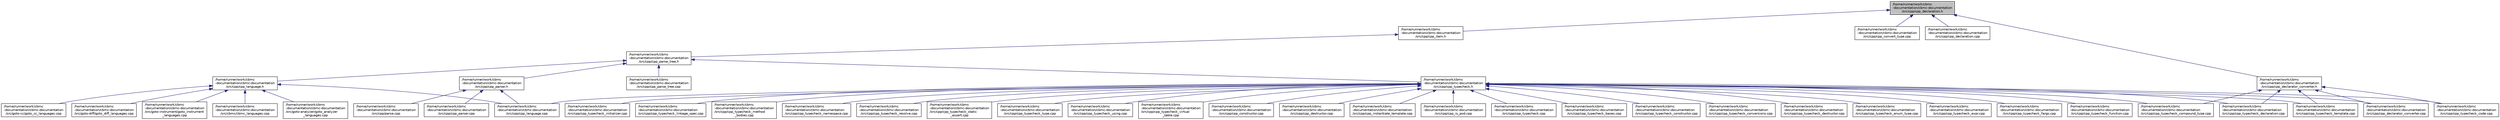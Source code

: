 digraph "/home/runner/work/cbmc-documentation/cbmc-documentation/src/cpp/cpp_declaration.h"
{
 // LATEX_PDF_SIZE
  bgcolor="transparent";
  edge [fontname="Helvetica",fontsize="10",labelfontname="Helvetica",labelfontsize="10"];
  node [fontname="Helvetica",fontsize="10",shape=record];
  Node1 [label="/home/runner/work/cbmc\l-documentation/cbmc-documentation\l/src/cpp/cpp_declaration.h",height=0.2,width=0.4,color="black", fillcolor="grey75", style="filled", fontcolor="black",tooltip=" "];
  Node1 -> Node2 [dir="back",color="midnightblue",fontsize="10",style="solid",fontname="Helvetica"];
  Node2 [label="/home/runner/work/cbmc\l-documentation/cbmc-documentation\l/src/cpp/cpp_item.h",height=0.2,width=0.4,color="black",URL="$cpp__item_8h.html",tooltip=" "];
  Node2 -> Node3 [dir="back",color="midnightblue",fontsize="10",style="solid",fontname="Helvetica"];
  Node3 [label="/home/runner/work/cbmc\l-documentation/cbmc-documentation\l/src/cpp/cpp_parse_tree.h",height=0.2,width=0.4,color="black",URL="$cpp__parse__tree_8h.html",tooltip=" "];
  Node3 -> Node4 [dir="back",color="midnightblue",fontsize="10",style="solid",fontname="Helvetica"];
  Node4 [label="/home/runner/work/cbmc\l-documentation/cbmc-documentation\l/src/cpp/cpp_typecheck.h",height=0.2,width=0.4,color="black",URL="$cpp__typecheck_8h.html",tooltip=" "];
  Node4 -> Node5 [dir="back",color="midnightblue",fontsize="10",style="solid",fontname="Helvetica"];
  Node5 [label="/home/runner/work/cbmc\l-documentation/cbmc-documentation\l/src/cpp/cpp_constructor.cpp",height=0.2,width=0.4,color="black",URL="$cpp__constructor_8cpp.html",tooltip=" "];
  Node4 -> Node6 [dir="back",color="midnightblue",fontsize="10",style="solid",fontname="Helvetica"];
  Node6 [label="/home/runner/work/cbmc\l-documentation/cbmc-documentation\l/src/cpp/cpp_declarator_converter.cpp",height=0.2,width=0.4,color="black",URL="$cpp__declarator__converter_8cpp.html",tooltip=" "];
  Node4 -> Node7 [dir="back",color="midnightblue",fontsize="10",style="solid",fontname="Helvetica"];
  Node7 [label="/home/runner/work/cbmc\l-documentation/cbmc-documentation\l/src/cpp/cpp_destructor.cpp",height=0.2,width=0.4,color="black",URL="$cpp__destructor_8cpp.html",tooltip=" "];
  Node4 -> Node8 [dir="back",color="midnightblue",fontsize="10",style="solid",fontname="Helvetica"];
  Node8 [label="/home/runner/work/cbmc\l-documentation/cbmc-documentation\l/src/cpp/cpp_instantiate_template.cpp",height=0.2,width=0.4,color="black",URL="$cpp__instantiate__template_8cpp.html",tooltip=" "];
  Node4 -> Node9 [dir="back",color="midnightblue",fontsize="10",style="solid",fontname="Helvetica"];
  Node9 [label="/home/runner/work/cbmc\l-documentation/cbmc-documentation\l/src/cpp/cpp_is_pod.cpp",height=0.2,width=0.4,color="black",URL="$cpp__is__pod_8cpp.html",tooltip=" "];
  Node4 -> Node10 [dir="back",color="midnightblue",fontsize="10",style="solid",fontname="Helvetica"];
  Node10 [label="/home/runner/work/cbmc\l-documentation/cbmc-documentation\l/src/cpp/cpp_language.cpp",height=0.2,width=0.4,color="black",URL="$cpp__language_8cpp.html",tooltip=" "];
  Node4 -> Node11 [dir="back",color="midnightblue",fontsize="10",style="solid",fontname="Helvetica"];
  Node11 [label="/home/runner/work/cbmc\l-documentation/cbmc-documentation\l/src/cpp/cpp_typecheck.cpp",height=0.2,width=0.4,color="black",URL="$cpp__typecheck_8cpp.html",tooltip=" "];
  Node4 -> Node12 [dir="back",color="midnightblue",fontsize="10",style="solid",fontname="Helvetica"];
  Node12 [label="/home/runner/work/cbmc\l-documentation/cbmc-documentation\l/src/cpp/cpp_typecheck_bases.cpp",height=0.2,width=0.4,color="black",URL="$cpp__typecheck__bases_8cpp.html",tooltip=" "];
  Node4 -> Node13 [dir="back",color="midnightblue",fontsize="10",style="solid",fontname="Helvetica"];
  Node13 [label="/home/runner/work/cbmc\l-documentation/cbmc-documentation\l/src/cpp/cpp_typecheck_code.cpp",height=0.2,width=0.4,color="black",URL="$cpp__typecheck__code_8cpp.html",tooltip=" "];
  Node4 -> Node14 [dir="back",color="midnightblue",fontsize="10",style="solid",fontname="Helvetica"];
  Node14 [label="/home/runner/work/cbmc\l-documentation/cbmc-documentation\l/src/cpp/cpp_typecheck_compound_type.cpp",height=0.2,width=0.4,color="black",URL="$cpp__typecheck__compound__type_8cpp.html",tooltip=" "];
  Node4 -> Node15 [dir="back",color="midnightblue",fontsize="10",style="solid",fontname="Helvetica"];
  Node15 [label="/home/runner/work/cbmc\l-documentation/cbmc-documentation\l/src/cpp/cpp_typecheck_constructor.cpp",height=0.2,width=0.4,color="black",URL="$cpp__typecheck__constructor_8cpp.html",tooltip=" "];
  Node4 -> Node16 [dir="back",color="midnightblue",fontsize="10",style="solid",fontname="Helvetica"];
  Node16 [label="/home/runner/work/cbmc\l-documentation/cbmc-documentation\l/src/cpp/cpp_typecheck_conversions.cpp",height=0.2,width=0.4,color="black",URL="$cpp__typecheck__conversions_8cpp.html",tooltip=" "];
  Node4 -> Node17 [dir="back",color="midnightblue",fontsize="10",style="solid",fontname="Helvetica"];
  Node17 [label="/home/runner/work/cbmc\l-documentation/cbmc-documentation\l/src/cpp/cpp_typecheck_declaration.cpp",height=0.2,width=0.4,color="black",URL="$cpp__typecheck__declaration_8cpp.html",tooltip=" "];
  Node4 -> Node18 [dir="back",color="midnightblue",fontsize="10",style="solid",fontname="Helvetica"];
  Node18 [label="/home/runner/work/cbmc\l-documentation/cbmc-documentation\l/src/cpp/cpp_typecheck_destructor.cpp",height=0.2,width=0.4,color="black",URL="$cpp__typecheck__destructor_8cpp.html",tooltip=" "];
  Node4 -> Node19 [dir="back",color="midnightblue",fontsize="10",style="solid",fontname="Helvetica"];
  Node19 [label="/home/runner/work/cbmc\l-documentation/cbmc-documentation\l/src/cpp/cpp_typecheck_enum_type.cpp",height=0.2,width=0.4,color="black",URL="$cpp__typecheck__enum__type_8cpp.html",tooltip=" "];
  Node4 -> Node20 [dir="back",color="midnightblue",fontsize="10",style="solid",fontname="Helvetica"];
  Node20 [label="/home/runner/work/cbmc\l-documentation/cbmc-documentation\l/src/cpp/cpp_typecheck_expr.cpp",height=0.2,width=0.4,color="black",URL="$cpp__typecheck__expr_8cpp.html",tooltip=" "];
  Node4 -> Node21 [dir="back",color="midnightblue",fontsize="10",style="solid",fontname="Helvetica"];
  Node21 [label="/home/runner/work/cbmc\l-documentation/cbmc-documentation\l/src/cpp/cpp_typecheck_fargs.cpp",height=0.2,width=0.4,color="black",URL="$cpp__typecheck__fargs_8cpp.html",tooltip=" "];
  Node4 -> Node22 [dir="back",color="midnightblue",fontsize="10",style="solid",fontname="Helvetica"];
  Node22 [label="/home/runner/work/cbmc\l-documentation/cbmc-documentation\l/src/cpp/cpp_typecheck_function.cpp",height=0.2,width=0.4,color="black",URL="$cpp__typecheck__function_8cpp.html",tooltip=" "];
  Node4 -> Node23 [dir="back",color="midnightblue",fontsize="10",style="solid",fontname="Helvetica"];
  Node23 [label="/home/runner/work/cbmc\l-documentation/cbmc-documentation\l/src/cpp/cpp_typecheck_initializer.cpp",height=0.2,width=0.4,color="black",URL="$cpp__typecheck__initializer_8cpp.html",tooltip=" "];
  Node4 -> Node24 [dir="back",color="midnightblue",fontsize="10",style="solid",fontname="Helvetica"];
  Node24 [label="/home/runner/work/cbmc\l-documentation/cbmc-documentation\l/src/cpp/cpp_typecheck_linkage_spec.cpp",height=0.2,width=0.4,color="black",URL="$cpp__typecheck__linkage__spec_8cpp.html",tooltip=" "];
  Node4 -> Node25 [dir="back",color="midnightblue",fontsize="10",style="solid",fontname="Helvetica"];
  Node25 [label="/home/runner/work/cbmc\l-documentation/cbmc-documentation\l/src/cpp/cpp_typecheck_method\l_bodies.cpp",height=0.2,width=0.4,color="black",URL="$cpp__typecheck__method__bodies_8cpp.html",tooltip=" "];
  Node4 -> Node26 [dir="back",color="midnightblue",fontsize="10",style="solid",fontname="Helvetica"];
  Node26 [label="/home/runner/work/cbmc\l-documentation/cbmc-documentation\l/src/cpp/cpp_typecheck_namespace.cpp",height=0.2,width=0.4,color="black",URL="$cpp__typecheck__namespace_8cpp.html",tooltip=" "];
  Node4 -> Node27 [dir="back",color="midnightblue",fontsize="10",style="solid",fontname="Helvetica"];
  Node27 [label="/home/runner/work/cbmc\l-documentation/cbmc-documentation\l/src/cpp/cpp_typecheck_resolve.cpp",height=0.2,width=0.4,color="black",URL="$cpp__typecheck__resolve_8cpp.html",tooltip=" "];
  Node4 -> Node28 [dir="back",color="midnightblue",fontsize="10",style="solid",fontname="Helvetica"];
  Node28 [label="/home/runner/work/cbmc\l-documentation/cbmc-documentation\l/src/cpp/cpp_typecheck_static\l_assert.cpp",height=0.2,width=0.4,color="black",URL="$cpp__typecheck__static__assert_8cpp.html",tooltip=" "];
  Node4 -> Node29 [dir="back",color="midnightblue",fontsize="10",style="solid",fontname="Helvetica"];
  Node29 [label="/home/runner/work/cbmc\l-documentation/cbmc-documentation\l/src/cpp/cpp_typecheck_template.cpp",height=0.2,width=0.4,color="black",URL="$cpp__typecheck__template_8cpp.html",tooltip=" "];
  Node4 -> Node30 [dir="back",color="midnightblue",fontsize="10",style="solid",fontname="Helvetica"];
  Node30 [label="/home/runner/work/cbmc\l-documentation/cbmc-documentation\l/src/cpp/cpp_typecheck_type.cpp",height=0.2,width=0.4,color="black",URL="$cpp__typecheck__type_8cpp.html",tooltip=" "];
  Node4 -> Node31 [dir="back",color="midnightblue",fontsize="10",style="solid",fontname="Helvetica"];
  Node31 [label="/home/runner/work/cbmc\l-documentation/cbmc-documentation\l/src/cpp/cpp_typecheck_using.cpp",height=0.2,width=0.4,color="black",URL="$cpp__typecheck__using_8cpp.html",tooltip=" "];
  Node4 -> Node32 [dir="back",color="midnightblue",fontsize="10",style="solid",fontname="Helvetica"];
  Node32 [label="/home/runner/work/cbmc\l-documentation/cbmc-documentation\l/src/cpp/cpp_typecheck_virtual\l_table.cpp",height=0.2,width=0.4,color="black",URL="$cpp__typecheck__virtual__table_8cpp.html",tooltip=" "];
  Node3 -> Node33 [dir="back",color="midnightblue",fontsize="10",style="solid",fontname="Helvetica"];
  Node33 [label="/home/runner/work/cbmc\l-documentation/cbmc-documentation\l/src/cpp/cpp_language.h",height=0.2,width=0.4,color="black",URL="$cpp__language_8h.html",tooltip=" "];
  Node33 -> Node34 [dir="back",color="midnightblue",fontsize="10",style="solid",fontname="Helvetica"];
  Node34 [label="/home/runner/work/cbmc\l-documentation/cbmc-documentation\l/src/cbmc/cbmc_languages.cpp",height=0.2,width=0.4,color="black",URL="$cbmc__languages_8cpp.html",tooltip=" "];
  Node33 -> Node10 [dir="back",color="midnightblue",fontsize="10",style="solid",fontname="Helvetica"];
  Node33 -> Node35 [dir="back",color="midnightblue",fontsize="10",style="solid",fontname="Helvetica"];
  Node35 [label="/home/runner/work/cbmc\l-documentation/cbmc-documentation\l/src/goto-analyzer/goto_analyzer\l_languages.cpp",height=0.2,width=0.4,color="black",URL="$goto__analyzer__languages_8cpp.html",tooltip=" "];
  Node33 -> Node36 [dir="back",color="midnightblue",fontsize="10",style="solid",fontname="Helvetica"];
  Node36 [label="/home/runner/work/cbmc\l-documentation/cbmc-documentation\l/src/goto-cc/goto_cc_languages.cpp",height=0.2,width=0.4,color="black",URL="$goto__cc__languages_8cpp.html",tooltip=" "];
  Node33 -> Node37 [dir="back",color="midnightblue",fontsize="10",style="solid",fontname="Helvetica"];
  Node37 [label="/home/runner/work/cbmc\l-documentation/cbmc-documentation\l/src/goto-diff/goto_diff_languages.cpp",height=0.2,width=0.4,color="black",URL="$goto__diff__languages_8cpp.html",tooltip=" "];
  Node33 -> Node38 [dir="back",color="midnightblue",fontsize="10",style="solid",fontname="Helvetica"];
  Node38 [label="/home/runner/work/cbmc\l-documentation/cbmc-documentation\l/src/goto-instrument/goto_instrument\l_languages.cpp",height=0.2,width=0.4,color="black",URL="$goto__instrument__languages_8cpp.html",tooltip=" "];
  Node3 -> Node39 [dir="back",color="midnightblue",fontsize="10",style="solid",fontname="Helvetica"];
  Node39 [label="/home/runner/work/cbmc\l-documentation/cbmc-documentation\l/src/cpp/cpp_parser.h",height=0.2,width=0.4,color="black",URL="$cpp__parser_8h.html",tooltip=" "];
  Node39 -> Node10 [dir="back",color="midnightblue",fontsize="10",style="solid",fontname="Helvetica"];
  Node39 -> Node40 [dir="back",color="midnightblue",fontsize="10",style="solid",fontname="Helvetica"];
  Node40 [label="/home/runner/work/cbmc\l-documentation/cbmc-documentation\l/src/cpp/cpp_parser.cpp",height=0.2,width=0.4,color="black",URL="$cpp__parser_8cpp.html",tooltip=" "];
  Node39 -> Node41 [dir="back",color="midnightblue",fontsize="10",style="solid",fontname="Helvetica"];
  Node41 [label="/home/runner/work/cbmc\l-documentation/cbmc-documentation\l/src/cpp/parse.cpp",height=0.2,width=0.4,color="black",URL="$parse_8cpp.html",tooltip=" "];
  Node3 -> Node42 [dir="back",color="midnightblue",fontsize="10",style="solid",fontname="Helvetica"];
  Node42 [label="/home/runner/work/cbmc\l-documentation/cbmc-documentation\l/src/cpp/cpp_parse_tree.cpp",height=0.2,width=0.4,color="black",URL="$cpp__parse__tree_8cpp.html",tooltip=" "];
  Node1 -> Node43 [dir="back",color="midnightblue",fontsize="10",style="solid",fontname="Helvetica"];
  Node43 [label="/home/runner/work/cbmc\l-documentation/cbmc-documentation\l/src/cpp/cpp_convert_type.cpp",height=0.2,width=0.4,color="black",URL="$cpp__convert__type_8cpp.html",tooltip=" "];
  Node1 -> Node44 [dir="back",color="midnightblue",fontsize="10",style="solid",fontname="Helvetica"];
  Node44 [label="/home/runner/work/cbmc\l-documentation/cbmc-documentation\l/src/cpp/cpp_declaration.cpp",height=0.2,width=0.4,color="black",URL="$cpp__declaration_8cpp.html",tooltip=" "];
  Node1 -> Node45 [dir="back",color="midnightblue",fontsize="10",style="solid",fontname="Helvetica"];
  Node45 [label="/home/runner/work/cbmc\l-documentation/cbmc-documentation\l/src/cpp/cpp_declarator_converter.h",height=0.2,width=0.4,color="black",URL="$cpp__declarator__converter_8h.html",tooltip=" "];
  Node45 -> Node6 [dir="back",color="midnightblue",fontsize="10",style="solid",fontname="Helvetica"];
  Node45 -> Node13 [dir="back",color="midnightblue",fontsize="10",style="solid",fontname="Helvetica"];
  Node45 -> Node14 [dir="back",color="midnightblue",fontsize="10",style="solid",fontname="Helvetica"];
  Node45 -> Node17 [dir="back",color="midnightblue",fontsize="10",style="solid",fontname="Helvetica"];
  Node45 -> Node29 [dir="back",color="midnightblue",fontsize="10",style="solid",fontname="Helvetica"];
}
